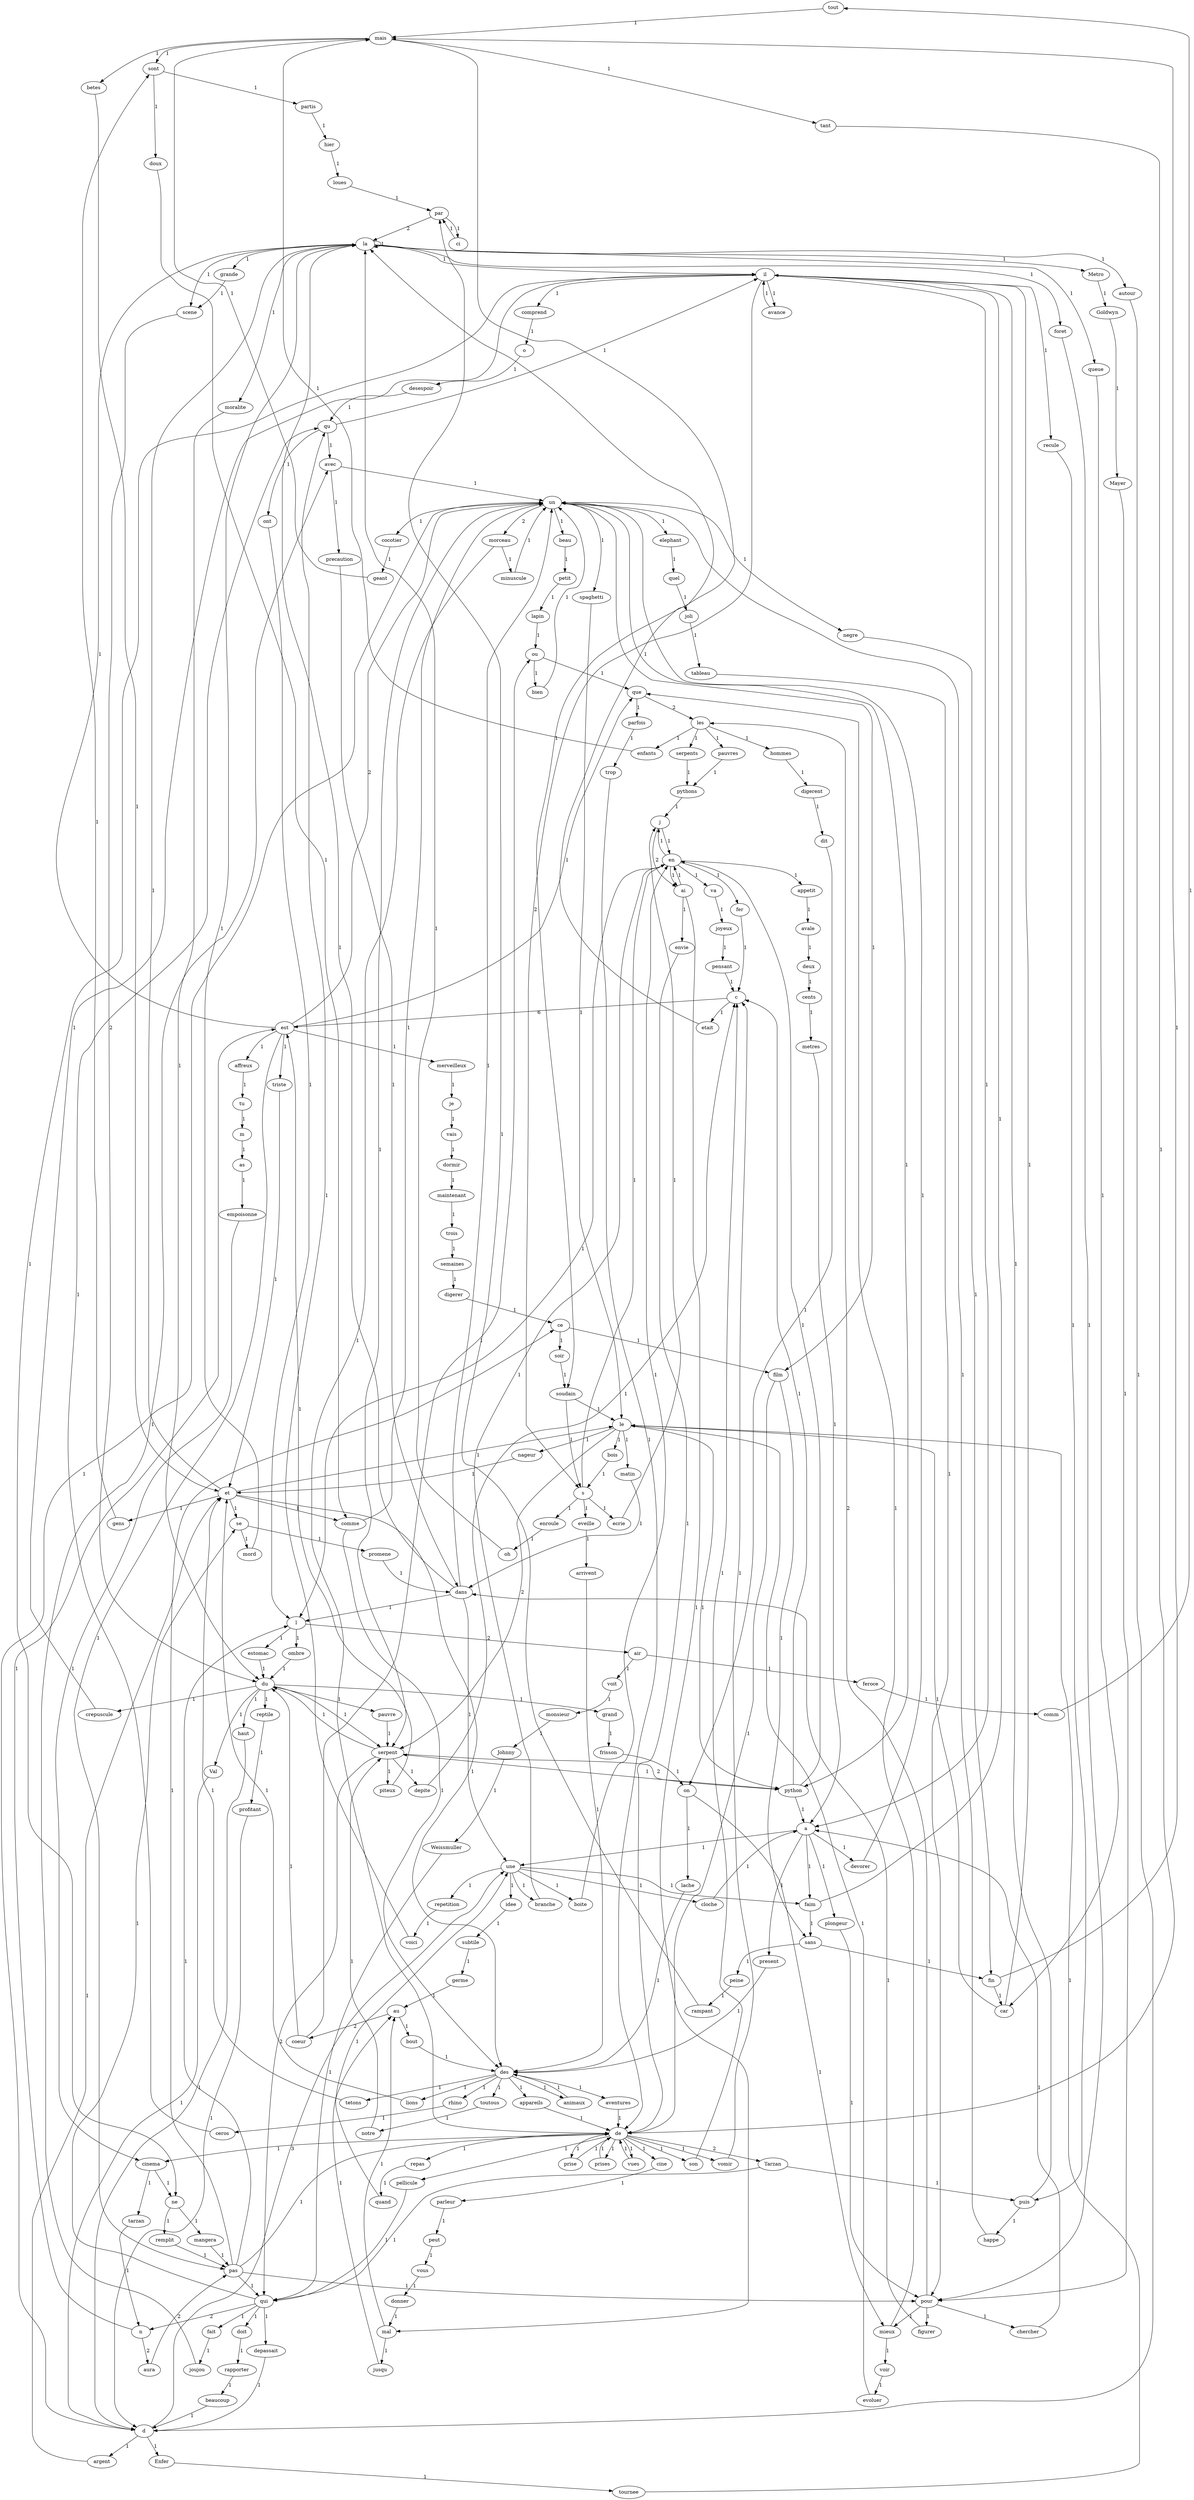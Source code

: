 digraph g {
tout -> mais [label= 1 ];
dormir -> maintenant [label= 1 ];
germe -> au [label= 1 ];
nageur -> et [label= 1 ];
mais -> sont [label= 1 ];
mais -> tant [label= 1 ];
mais -> soudain [label= 1 ];
mais -> betes [label= 1 ];
fer -> c [label= 1 ];
beau -> petit [label= 1 ];
dans -> un [label= 1 ];
dans -> une [label= 1 ];
dans -> la [label= 1 ];
dans -> l [label= 1 ];
feroce -> comm [label= 1 ];
ombre -> du [label= 1 ];
desespoir -> qu [label= 1 ];
son -> c [label= 1 ];
comprend -> o [label= 1 ];
rapporter -> beaucoup [label= 1 ];
triste -> et [label= 1 ];
plongeur -> pour [label= 1 ];
le -> serpent [label= 2 ];
le -> bois [label= 1 ];
le -> python [label= 1 ];
le -> matin [label= 1 ];
le -> nageur [label= 1 ];
appareils -> de [label= 1 ];
present -> des [label= 1 ];
lions -> et [label= 1 ];
du -> haut [label= 1 ];
du -> reptile [label= 1 ];
du -> crepuscule [label= 1 ];
du -> serpent [label= 1 ];
du -> pauvre [label= 1 ];
du -> Val [label= 1 ];
du -> grand [label= 1 ];
ou -> bien [label= 1 ];
ou -> que [label= 1 ];
prises -> de [label= 1 ];
crepuscule -> il [label= 1 ];
vues -> de [label= 1 ];
trop -> de [label= 1 ];
estomac -> du [label= 1 ];
de -> prises [label= 1 ];
de -> repas [label= 1 ];
de -> vomir [label= 1 ];
de -> cine [label= 1 ];
de -> son [label= 1 ];
de -> cinema [label= 1 ];
de -> vues [label= 1 ];
de -> Tarzan [label= 2 ];
de -> prise [label= 1 ];
de -> pellicule [label= 1 ];
serpents -> pythons [label= 1 ];
arrivent -> des [label= 1 ];
queue -> car [label= 1 ];
pas -> qui [label= 1 ];
pas -> pour [label= 1 ];
pas -> ce [label= 1 ];
pas -> de [label= 1 ];
pas -> l [label= 1 ];
argent -> et [label= 1 ];
figurer -> dans [label= 1 ];
soudain -> le [label= 1 ];
soudain -> s [label= 1 ];
on -> lache [label= 1 ];
on -> mieux [label= 1 ];
foret -> pour [label= 1 ];
des -> animaux [label= 1 ];
des -> appareils [label= 1 ];
des -> aventures [label= 1 ];
des -> toutous [label= 1 ];
des -> tetons [label= 1 ];
des -> lions [label= 1 ];
des -> rhino [label= 1 ];
bout -> des [label= 1 ];
hier -> loues [label= 1 ];
precaution -> dans [label= 1 ];
vomir -> c [label= 1 ];
sont -> partis [label= 1 ];
sont -> doux [label= 1 ];
vous -> donner [label= 1 ];
ce -> soir [label= 1 ];
ce -> film [label= 1 ];
tetons -> et [label= 1 ];
pour -> figurer [label= 1 ];
pour -> les [label= 2 ];
pour -> chercher [label= 1 ];
pour -> mieux [label= 1 ];
rhino -> ceros [label= 1 ];
cine -> parleur [label= 1 ];
air -> voit [label= 1 ];
air -> feroce [label= 1 ];
soir -> soudain [label= 1 ];
ont -> l [label= 1 ];
film -> sans [label= 1 ];
film -> de [label= 1 ];
subtile -> germe [label= 1 ];
Enfer -> tournee [label= 1 ];
je -> vais [label= 1 ];
par -> ci [label= 1 ];
par -> la [label= 2 ];
pauvres -> pythons [label= 1 ];
aura -> pas [label= 2 ];
Mayer -> pour [label= 1 ];
donner -> mal [label= 1 ];
s -> eveille [label= 1 ];
s -> ecrie [label= 1 ];
s -> enroule [label= 1 ];
s -> en [label= 1 ];
elephant -> quel [label= 1 ];
etait -> la [label= 1 ];
petit -> lapin [label= 1 ];
ecrie -> j [label= 1 ];
lache -> des [label= 1 ];
d -> Enfer [label= 1 ];
d -> un [label= 1 ];
d -> une [label= 3 ];
d -> argent [label= 1 ];
faim -> sans [label= 1 ];
faim -> il [label= 1 ];
Tarzan -> qui [label= 1 ];
Tarzan -> puis [label= 1 ];
car -> le [label= 1 ];
car -> il [label= 1 ];
j -> ai [label= 2 ];
j -> en [label= 1 ];
pensant -> c [label= 1 ];
repas -> quand [label= 1 ];
tournee -> le [label= 1 ];
doux -> comme [label= 1 ];
coeur -> du [label= 1 ];
coeur -> ou [label= 1 ];
Metro -> Goldwyn [label= 1 ];
vais -> dormir [label= 1 ];
doit -> rapporter [label= 1 ];
mal -> au [label= 1 ];
mal -> jusqu [label= 1 ];
remplit -> pas [label= 1 ];
puis -> il [label= 1 ];
puis -> happe [label= 1 ];
beaucoup -> d [label= 1 ];
Val -> d [label= 1 ];
tu -> m [label= 1 ];
pythons -> j [label= 1 ];
est -> pas [label= 1 ];
est -> affreux [label= 1 ];
est -> triste [label= 1 ];
est -> que [label= 1 ];
est -> un [label= 2 ];
est -> merveilleux [label= 1 ];
est -> la [label= 1 ];
branche -> en [label= 1 ];
fait -> joujou [label= 1 ];
peine -> rampant [label= 1 ];
avale -> deux [label= 1 ];
quand -> une [label= 1 ];
deux -> cents [label= 1 ];
chercher -> a [label= 1 ];
cinema -> ne [label= 1 ];
cinema -> tarzan [label= 1 ];
bois -> s [label= 1 ];
une -> cloche [label= 1 ];
une -> idee [label= 1 ];
une -> faim [label= 1 ];
une -> boite [label= 1 ];
une -> branche [label= 1 ];
une -> repetition [label= 1 ];
merveilleux -> je [label= 1 ];
que -> parfois [label= 1 ];
que -> les [label= 2 ];
au -> coeur [label= 2 ];
au -> bout [label= 1 ];
hommes -> digerent [label= 1 ];
pauvre -> serpent [label= 1 ];
appetit -> avale [label= 1 ];
Weissmuller -> qui [label= 1 ];
fin -> mais [label= 1 ];
fin -> car [label= 1 ];
joli -> tableau [label= 1 ];
python -> serpent [label= 1 ];
python -> c [label= 1 ];
python -> a [label= 1 ];
python -> en [label= 1 ];
tant -> de [label= 1 ];
serpent -> qui [label= 2 ];
serpent -> piteux [label= 1 ];
serpent -> depite [label= 1 ];
serpent -> du [label= 1 ];
serpent -> python [label= 2 ];
digerent -> dit [label= 1 ];
toutous -> notre [label= 1 ];
parfois -> trop [label= 1 ];
va -> joyeux [label= 1 ];
notre -> serpent [label= 1 ];
as -> empoisonne [label= 1 ];
c -> est [label= 6 ];
c -> etait [label= 1 ];
joujou -> avec [label= 1 ];
cents -> metres [label= 1 ];
ai -> mal [label= 1 ];
ai -> envie [label= 1 ];
ai -> en [label= 1 ];
bien -> un [label= 1 ];
loues -> par [label= 1 ];
cloche -> a [label= 1 ];
betes -> et [label= 1 ];
voici -> qu [label= 1 ];
piteux -> est [label= 1 ];
empoisonne -> cinema [label= 1 ];
lapin -> ou [label= 1 ];
depassait -> d [label= 1 ];
joyeux -> pensant [label= 1 ];
digerer -> ce [label= 1 ];
metres -> a [label= 1 ];
peut -> vous [label= 1 ];
avec -> un [label= 1 ];
avec -> precaution [label= 1 ];
mord -> la [label= 1 ];
recule -> puis [label= 1 ];
il -> comprend [label= 1 ];
il -> a [label= 1 ];
il -> s [label= 2 ];
il -> avance [label= 1 ];
il -> ne [label= 1 ];
il -> recule [label= 1 ];
qui -> doit [label= 1 ];
qui -> depassait [label= 1 ];
qui -> n [label= 2 ];
qui -> fait [label= 1 ];
qui -> se [label= 1 ];
morceau -> minuscule [label= 1 ];
morceau -> de [label= 1 ];
comm -> tout [label= 1 ];
quel -> joli [label= 1 ];
l -> air [label= 2 ];
l -> estomac [label= 1 ];
l -> ombre [label= 1 ];
grande -> scene [label= 1 ];
matin -> dans [label= 1 ];
scene -> du [label= 2 ];
autour -> d [label= 1 ];
envie -> de [label= 1 ];
affreux -> tu [label= 1 ];
mieux -> que [label= 1 ];
mieux -> voir [label= 1 ];
idee -> subtile [label= 1 ];
un -> negre [label= 1 ];
un -> cocotier [label= 1 ];
un -> python [label= 1 ];
un -> beau [label= 1 ];
un -> serpent [label= 1 ];
un -> elephant [label= 1 ];
un -> spaghetti [label= 1 ];
un -> film [label= 1 ];
un -> morceau [label= 2 ];
prise -> de [label= 1 ];
ci -> par [label= 1 ];
Johnny -> Weissmuller [label= 1 ];
moralite -> du [label= 1 ];
evoluer -> le [label= 1 ];
mangera -> pas [label= 1 ];
o -> desespoir [label= 1 ];
animaux -> des [label= 1 ];
devorer -> un [label= 1 ];
voir -> evoluer [label= 1 ];
grand -> frisson [label= 1 ];
negre -> fin [label= 1 ];
Goldwyn -> Mayer [label= 1 ];
ceros -> qu [label= 1 ];
tableau -> pour [label= 1 ];
jusqu -> au [label= 1 ];
monsieur -> Johnny [label= 1 ];
oh -> la [label= 1 ];
profitant -> d [label= 1 ];
happe -> un [label= 1 ];
et -> gens [label= 1 ];
et -> le [label= 1 ];
et -> se [label= 1 ];
et -> des [label= 1 ];
et -> comme [label= 1 ];
et -> la [label= 1 ];
aventures -> de [label= 1 ];
tarzan -> n [label= 1 ];
gens -> sont [label= 1 ];
a -> faim [label= 1 ];
a -> une [label= 1 ];
a -> present [label= 1 ];
a -> plongeur [label= 1 ];
a -> devorer [label= 1 ];
maintenant -> trois [label= 1 ];
rampant -> par [label= 1 ];
enfants -> mais [label= 1 ];
boite -> en [label= 1 ];
en -> appetit [label= 1 ];
en -> va [label= 1 ];
en -> fer [label= 1 ];
en -> ai [label= 1 ];
en -> j [label= 1 ];
en -> l [label= 1 ];
semaines -> digerer [label= 1 ];
partis -> hier [label= 1 ];
spaghetti -> le [label= 1 ];
repetition -> voici [label= 1 ];
les -> enfants [label= 1 ];
les -> pauvres [label= 1 ];
les -> serpents [label= 1 ];
les -> hommes [label= 1 ];
dit -> on [label= 1 ];
avance -> il [label= 1 ];
pellicule -> qui [label= 1 ];
depite -> c [label= 1 ];
trois -> semaines [label= 1 ];
eveille -> arrivent [label= 1 ];
sans -> fin [label= 1 ];
sans -> peine [label= 1 ];
reptile -> profitant [label= 1 ];
cocotier -> geant [label= 1 ];
comme -> des [label= 1 ];
comme -> un [label= 1 ];
promene -> dans [label= 1 ];
voit -> monsieur [label= 1 ];
enroule -> oh [label= 1 ];
se -> mord [label= 1 ];
se -> promene [label= 1 ];
m -> as [label= 1 ];
minuscule -> un [label= 1 ];
n -> est [label= 1 ];
n -> aura [label= 2 ];
haut -> d [label= 1 ];
qu -> ont [label= 1 ];
qu -> avec [label= 1 ];
qu -> il [label= 1 ];
frisson -> on [label= 1 ];
parleur -> peut [label= 1 ];
ne -> remplit [label= 1 ];
ne -> mangera [label= 1 ];
geant -> mais [label= 1 ];
la -> grande [label= 1 ];
la -> autour [label= 1 ];
la -> il [label= 1 ];
la -> Metro [label= 1 ];
la -> scene [label= 1 ];
la -> queue [label= 1 ];
la -> foret [label= 1 ];
la -> la [label= 1 ];
la -> moralite [label= 1 ];
}
